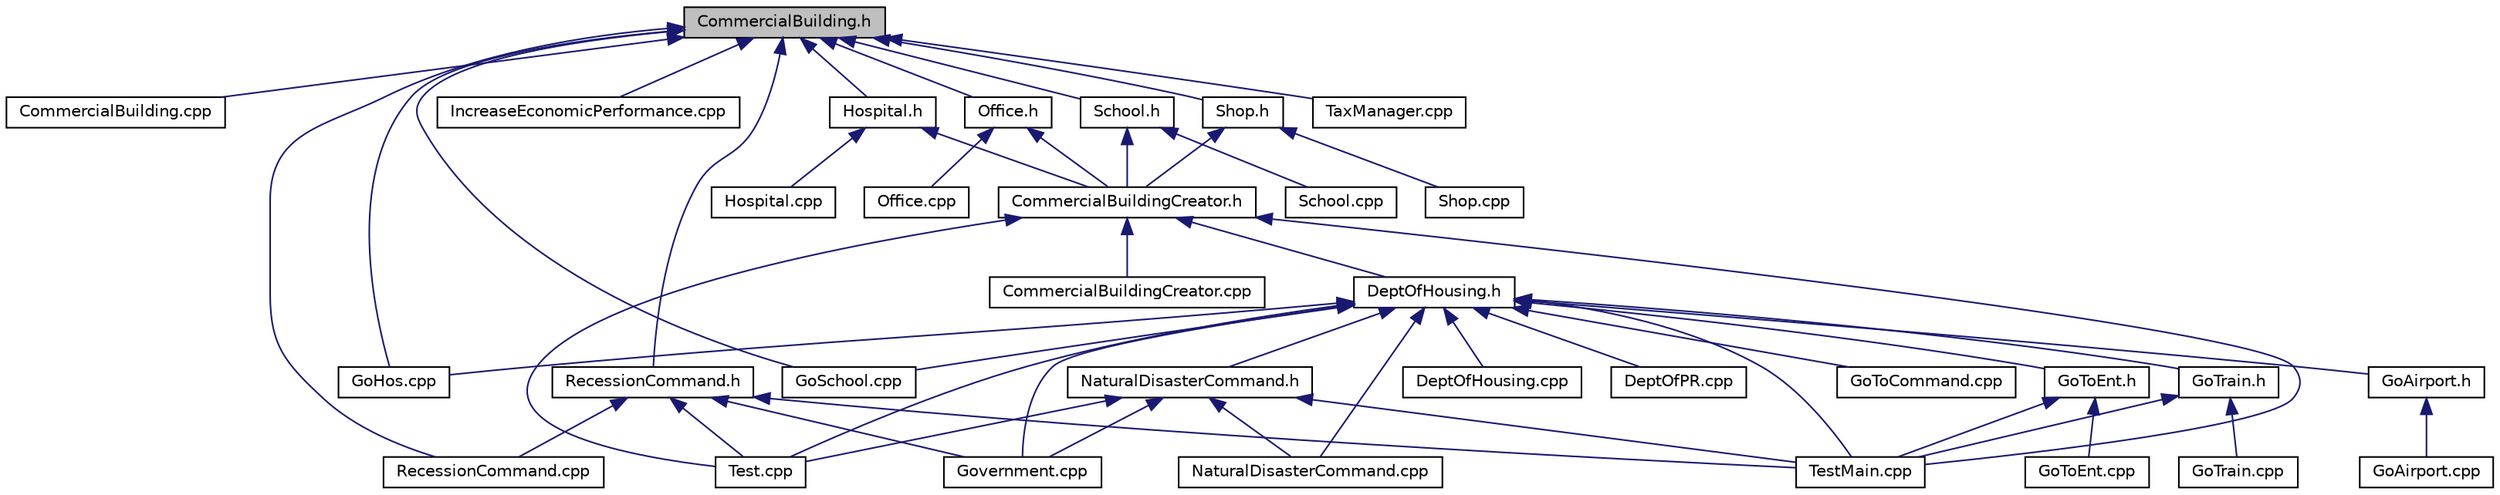 digraph "CommercialBuilding.h"
{
 // LATEX_PDF_SIZE
  edge [fontname="Helvetica",fontsize="10",labelfontname="Helvetica",labelfontsize="10"];
  node [fontname="Helvetica",fontsize="10",shape=record];
  Node1 [label="CommercialBuilding.h",height=0.2,width=0.4,color="black", fillcolor="grey75", style="filled", fontcolor="black",tooltip="Declaration of the CommercialBuilding class."];
  Node1 -> Node2 [dir="back",color="midnightblue",fontsize="10",style="solid",fontname="Helvetica"];
  Node2 [label="CommercialBuilding.cpp",height=0.2,width=0.4,color="black", fillcolor="white", style="filled",URL="$CommercialBuilding_8cpp.html",tooltip=" "];
  Node1 -> Node3 [dir="back",color="midnightblue",fontsize="10",style="solid",fontname="Helvetica"];
  Node3 [label="GoHos.cpp",height=0.2,width=0.4,color="black", fillcolor="white", style="filled",URL="$GoHos_8cpp.html",tooltip=" "];
  Node1 -> Node4 [dir="back",color="midnightblue",fontsize="10",style="solid",fontname="Helvetica"];
  Node4 [label="GoSchool.cpp",height=0.2,width=0.4,color="black", fillcolor="white", style="filled",URL="$GoSchool_8cpp.html",tooltip=" "];
  Node1 -> Node5 [dir="back",color="midnightblue",fontsize="10",style="solid",fontname="Helvetica"];
  Node5 [label="Hospital.h",height=0.2,width=0.4,color="black", fillcolor="white", style="filled",URL="$Hospital_8h.html",tooltip="Declaration of the Hospital class."];
  Node5 -> Node6 [dir="back",color="midnightblue",fontsize="10",style="solid",fontname="Helvetica"];
  Node6 [label="CommercialBuildingCreator.h",height=0.2,width=0.4,color="black", fillcolor="white", style="filled",URL="$CommercialBuildingCreator_8h.html",tooltip="Declaration of the CommercialBuildingCreator class for commercial building creation."];
  Node6 -> Node7 [dir="back",color="midnightblue",fontsize="10",style="solid",fontname="Helvetica"];
  Node7 [label="CommercialBuildingCreator.cpp",height=0.2,width=0.4,color="black", fillcolor="white", style="filled",URL="$CommercialBuildingCreator_8cpp.html",tooltip=" "];
  Node6 -> Node8 [dir="back",color="midnightblue",fontsize="10",style="solid",fontname="Helvetica"];
  Node8 [label="DeptOfHousing.h",height=0.2,width=0.4,color="black", fillcolor="white", style="filled",URL="$DeptOfHousing_8h.html",tooltip=" "];
  Node8 -> Node9 [dir="back",color="midnightblue",fontsize="10",style="solid",fontname="Helvetica"];
  Node9 [label="DeptOfHousing.cpp",height=0.2,width=0.4,color="black", fillcolor="white", style="filled",URL="$DeptOfHousing_8cpp.html",tooltip=" "];
  Node8 -> Node10 [dir="back",color="midnightblue",fontsize="10",style="solid",fontname="Helvetica"];
  Node10 [label="DeptOfPR.cpp",height=0.2,width=0.4,color="black", fillcolor="white", style="filled",URL="$DeptOfPR_8cpp.html",tooltip=" "];
  Node8 -> Node11 [dir="back",color="midnightblue",fontsize="10",style="solid",fontname="Helvetica"];
  Node11 [label="GoAirport.h",height=0.2,width=0.4,color="black", fillcolor="white", style="filled",URL="$GoAirport_8h.html",tooltip="Part of the command design pattern allowing a citizen to travel from the current position to an airpo..."];
  Node11 -> Node12 [dir="back",color="midnightblue",fontsize="10",style="solid",fontname="Helvetica"];
  Node12 [label="GoAirport.cpp",height=0.2,width=0.4,color="black", fillcolor="white", style="filled",URL="$GoAirport_8cpp.html",tooltip=" "];
  Node8 -> Node3 [dir="back",color="midnightblue",fontsize="10",style="solid",fontname="Helvetica"];
  Node8 -> Node4 [dir="back",color="midnightblue",fontsize="10",style="solid",fontname="Helvetica"];
  Node8 -> Node13 [dir="back",color="midnightblue",fontsize="10",style="solid",fontname="Helvetica"];
  Node13 [label="GoToCommand.cpp",height=0.2,width=0.4,color="black", fillcolor="white", style="filled",URL="$GoToCommand_8cpp.html",tooltip=" "];
  Node8 -> Node14 [dir="back",color="midnightblue",fontsize="10",style="solid",fontname="Helvetica"];
  Node14 [label="GoToEnt.h",height=0.2,width=0.4,color="black", fillcolor="white", style="filled",URL="$GoToEnt_8h.html",tooltip=" "];
  Node14 -> Node15 [dir="back",color="midnightblue",fontsize="10",style="solid",fontname="Helvetica"];
  Node15 [label="GoToEnt.cpp",height=0.2,width=0.4,color="black", fillcolor="white", style="filled",URL="$GoToEnt_8cpp.html",tooltip=" "];
  Node14 -> Node16 [dir="back",color="midnightblue",fontsize="10",style="solid",fontname="Helvetica"];
  Node16 [label="TestMain.cpp",height=0.2,width=0.4,color="black", fillcolor="white", style="filled",URL="$TestMain_8cpp.html",tooltip=" "];
  Node8 -> Node17 [dir="back",color="midnightblue",fontsize="10",style="solid",fontname="Helvetica"];
  Node17 [label="GoTrain.h",height=0.2,width=0.4,color="black", fillcolor="white", style="filled",URL="$GoTrain_8h.html",tooltip="Part of the command design pattern allowing a citizen to travel from the current position to a train ..."];
  Node17 -> Node18 [dir="back",color="midnightblue",fontsize="10",style="solid",fontname="Helvetica"];
  Node18 [label="GoTrain.cpp",height=0.2,width=0.4,color="black", fillcolor="white", style="filled",URL="$GoTrain_8cpp.html",tooltip=" "];
  Node17 -> Node16 [dir="back",color="midnightblue",fontsize="10",style="solid",fontname="Helvetica"];
  Node8 -> Node19 [dir="back",color="midnightblue",fontsize="10",style="solid",fontname="Helvetica"];
  Node19 [label="Government.cpp",height=0.2,width=0.4,color="black", fillcolor="white", style="filled",URL="$Government_8cpp.html",tooltip=" "];
  Node8 -> Node20 [dir="back",color="midnightblue",fontsize="10",style="solid",fontname="Helvetica"];
  Node20 [label="NaturalDisasterCommand.cpp",height=0.2,width=0.4,color="black", fillcolor="white", style="filled",URL="$NaturalDisasterCommand_8cpp.html",tooltip=" "];
  Node8 -> Node21 [dir="back",color="midnightblue",fontsize="10",style="solid",fontname="Helvetica"];
  Node21 [label="NaturalDisasterCommand.h",height=0.2,width=0.4,color="black", fillcolor="white", style="filled",URL="$NaturalDisasterCommand_8h.html",tooltip="Defines the NaturalDisasterCommand class for handling natural disaster events."];
  Node21 -> Node19 [dir="back",color="midnightblue",fontsize="10",style="solid",fontname="Helvetica"];
  Node21 -> Node20 [dir="back",color="midnightblue",fontsize="10",style="solid",fontname="Helvetica"];
  Node21 -> Node22 [dir="back",color="midnightblue",fontsize="10",style="solid",fontname="Helvetica"];
  Node22 [label="Test.cpp",height=0.2,width=0.4,color="black", fillcolor="white", style="filled",URL="$Test_8cpp.html",tooltip=" "];
  Node21 -> Node16 [dir="back",color="midnightblue",fontsize="10",style="solid",fontname="Helvetica"];
  Node8 -> Node22 [dir="back",color="midnightblue",fontsize="10",style="solid",fontname="Helvetica"];
  Node8 -> Node16 [dir="back",color="midnightblue",fontsize="10",style="solid",fontname="Helvetica"];
  Node6 -> Node22 [dir="back",color="midnightblue",fontsize="10",style="solid",fontname="Helvetica"];
  Node6 -> Node16 [dir="back",color="midnightblue",fontsize="10",style="solid",fontname="Helvetica"];
  Node5 -> Node23 [dir="back",color="midnightblue",fontsize="10",style="solid",fontname="Helvetica"];
  Node23 [label="Hospital.cpp",height=0.2,width=0.4,color="black", fillcolor="white", style="filled",URL="$Hospital_8cpp.html",tooltip=" "];
  Node1 -> Node24 [dir="back",color="midnightblue",fontsize="10",style="solid",fontname="Helvetica"];
  Node24 [label="IncreaseEconomicPerformance.cpp",height=0.2,width=0.4,color="black", fillcolor="white", style="filled",URL="$IncreaseEconomicPerformance_8cpp.html",tooltip=" "];
  Node1 -> Node25 [dir="back",color="midnightblue",fontsize="10",style="solid",fontname="Helvetica"];
  Node25 [label="Office.h",height=0.2,width=0.4,color="black", fillcolor="white", style="filled",URL="$Office_8h.html",tooltip="Declaration of the Office class."];
  Node25 -> Node6 [dir="back",color="midnightblue",fontsize="10",style="solid",fontname="Helvetica"];
  Node25 -> Node26 [dir="back",color="midnightblue",fontsize="10",style="solid",fontname="Helvetica"];
  Node26 [label="Office.cpp",height=0.2,width=0.4,color="black", fillcolor="white", style="filled",URL="$Office_8cpp.html",tooltip=" "];
  Node1 -> Node27 [dir="back",color="midnightblue",fontsize="10",style="solid",fontname="Helvetica"];
  Node27 [label="RecessionCommand.cpp",height=0.2,width=0.4,color="black", fillcolor="white", style="filled",URL="$RecessionCommand_8cpp.html",tooltip=" "];
  Node1 -> Node28 [dir="back",color="midnightblue",fontsize="10",style="solid",fontname="Helvetica"];
  Node28 [label="RecessionCommand.h",height=0.2,width=0.4,color="black", fillcolor="white", style="filled",URL="$RecessionCommand_8h.html",tooltip="Defines the RecessionCommand class for handling city-wide recession events."];
  Node28 -> Node19 [dir="back",color="midnightblue",fontsize="10",style="solid",fontname="Helvetica"];
  Node28 -> Node27 [dir="back",color="midnightblue",fontsize="10",style="solid",fontname="Helvetica"];
  Node28 -> Node22 [dir="back",color="midnightblue",fontsize="10",style="solid",fontname="Helvetica"];
  Node28 -> Node16 [dir="back",color="midnightblue",fontsize="10",style="solid",fontname="Helvetica"];
  Node1 -> Node29 [dir="back",color="midnightblue",fontsize="10",style="solid",fontname="Helvetica"];
  Node29 [label="School.h",height=0.2,width=0.4,color="black", fillcolor="white", style="filled",URL="$School_8h.html",tooltip="Declaration of the School class."];
  Node29 -> Node6 [dir="back",color="midnightblue",fontsize="10",style="solid",fontname="Helvetica"];
  Node29 -> Node30 [dir="back",color="midnightblue",fontsize="10",style="solid",fontname="Helvetica"];
  Node30 [label="School.cpp",height=0.2,width=0.4,color="black", fillcolor="white", style="filled",URL="$School_8cpp.html",tooltip=" "];
  Node1 -> Node31 [dir="back",color="midnightblue",fontsize="10",style="solid",fontname="Helvetica"];
  Node31 [label="Shop.h",height=0.2,width=0.4,color="black", fillcolor="white", style="filled",URL="$Shop_8h.html",tooltip="Declaration of the Shop class."];
  Node31 -> Node6 [dir="back",color="midnightblue",fontsize="10",style="solid",fontname="Helvetica"];
  Node31 -> Node32 [dir="back",color="midnightblue",fontsize="10",style="solid",fontname="Helvetica"];
  Node32 [label="Shop.cpp",height=0.2,width=0.4,color="black", fillcolor="white", style="filled",URL="$Shop_8cpp.html",tooltip=" "];
  Node1 -> Node33 [dir="back",color="midnightblue",fontsize="10",style="solid",fontname="Helvetica"];
  Node33 [label="TaxManager.cpp",height=0.2,width=0.4,color="black", fillcolor="white", style="filled",URL="$TaxManager_8cpp.html",tooltip=" "];
}
